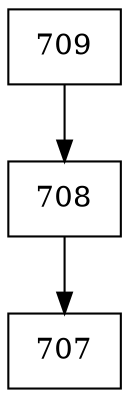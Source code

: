 digraph G {
  node [shape=record];
  node0 [label="{709}"];
  node0 -> node1;
  node1 [label="{708}"];
  node1 -> node2;
  node2 [label="{707}"];
}
